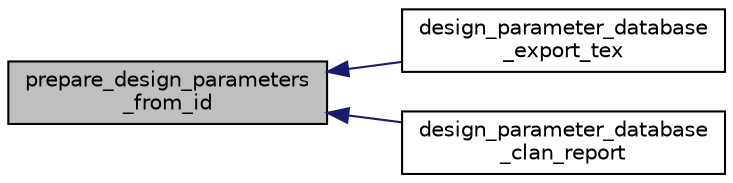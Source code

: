 digraph "prepare_design_parameters_from_id"
{
  edge [fontname="Helvetica",fontsize="10",labelfontname="Helvetica",labelfontsize="10"];
  node [fontname="Helvetica",fontsize="10",shape=record];
  rankdir="LR";
  Node7513 [label="prepare_design_parameters\l_from_id",height=0.2,width=0.4,color="black", fillcolor="grey75", style="filled", fontcolor="black"];
  Node7513 -> Node7514 [dir="back",color="midnightblue",fontsize="10",style="solid",fontname="Helvetica"];
  Node7514 [label="design_parameter_database\l_export_tex",height=0.2,width=0.4,color="black", fillcolor="white", style="filled",URL="$d9/d60/discreta_8h.html#a075808c1cf57d126d15a0d7794716de7"];
  Node7513 -> Node7515 [dir="back",color="midnightblue",fontsize="10",style="solid",fontname="Helvetica"];
  Node7515 [label="design_parameter_database\l_clan_report",height=0.2,width=0.4,color="black", fillcolor="white", style="filled",URL="$d9/d60/discreta_8h.html#a744595779bda605193b61d01d79ad981"];
}
